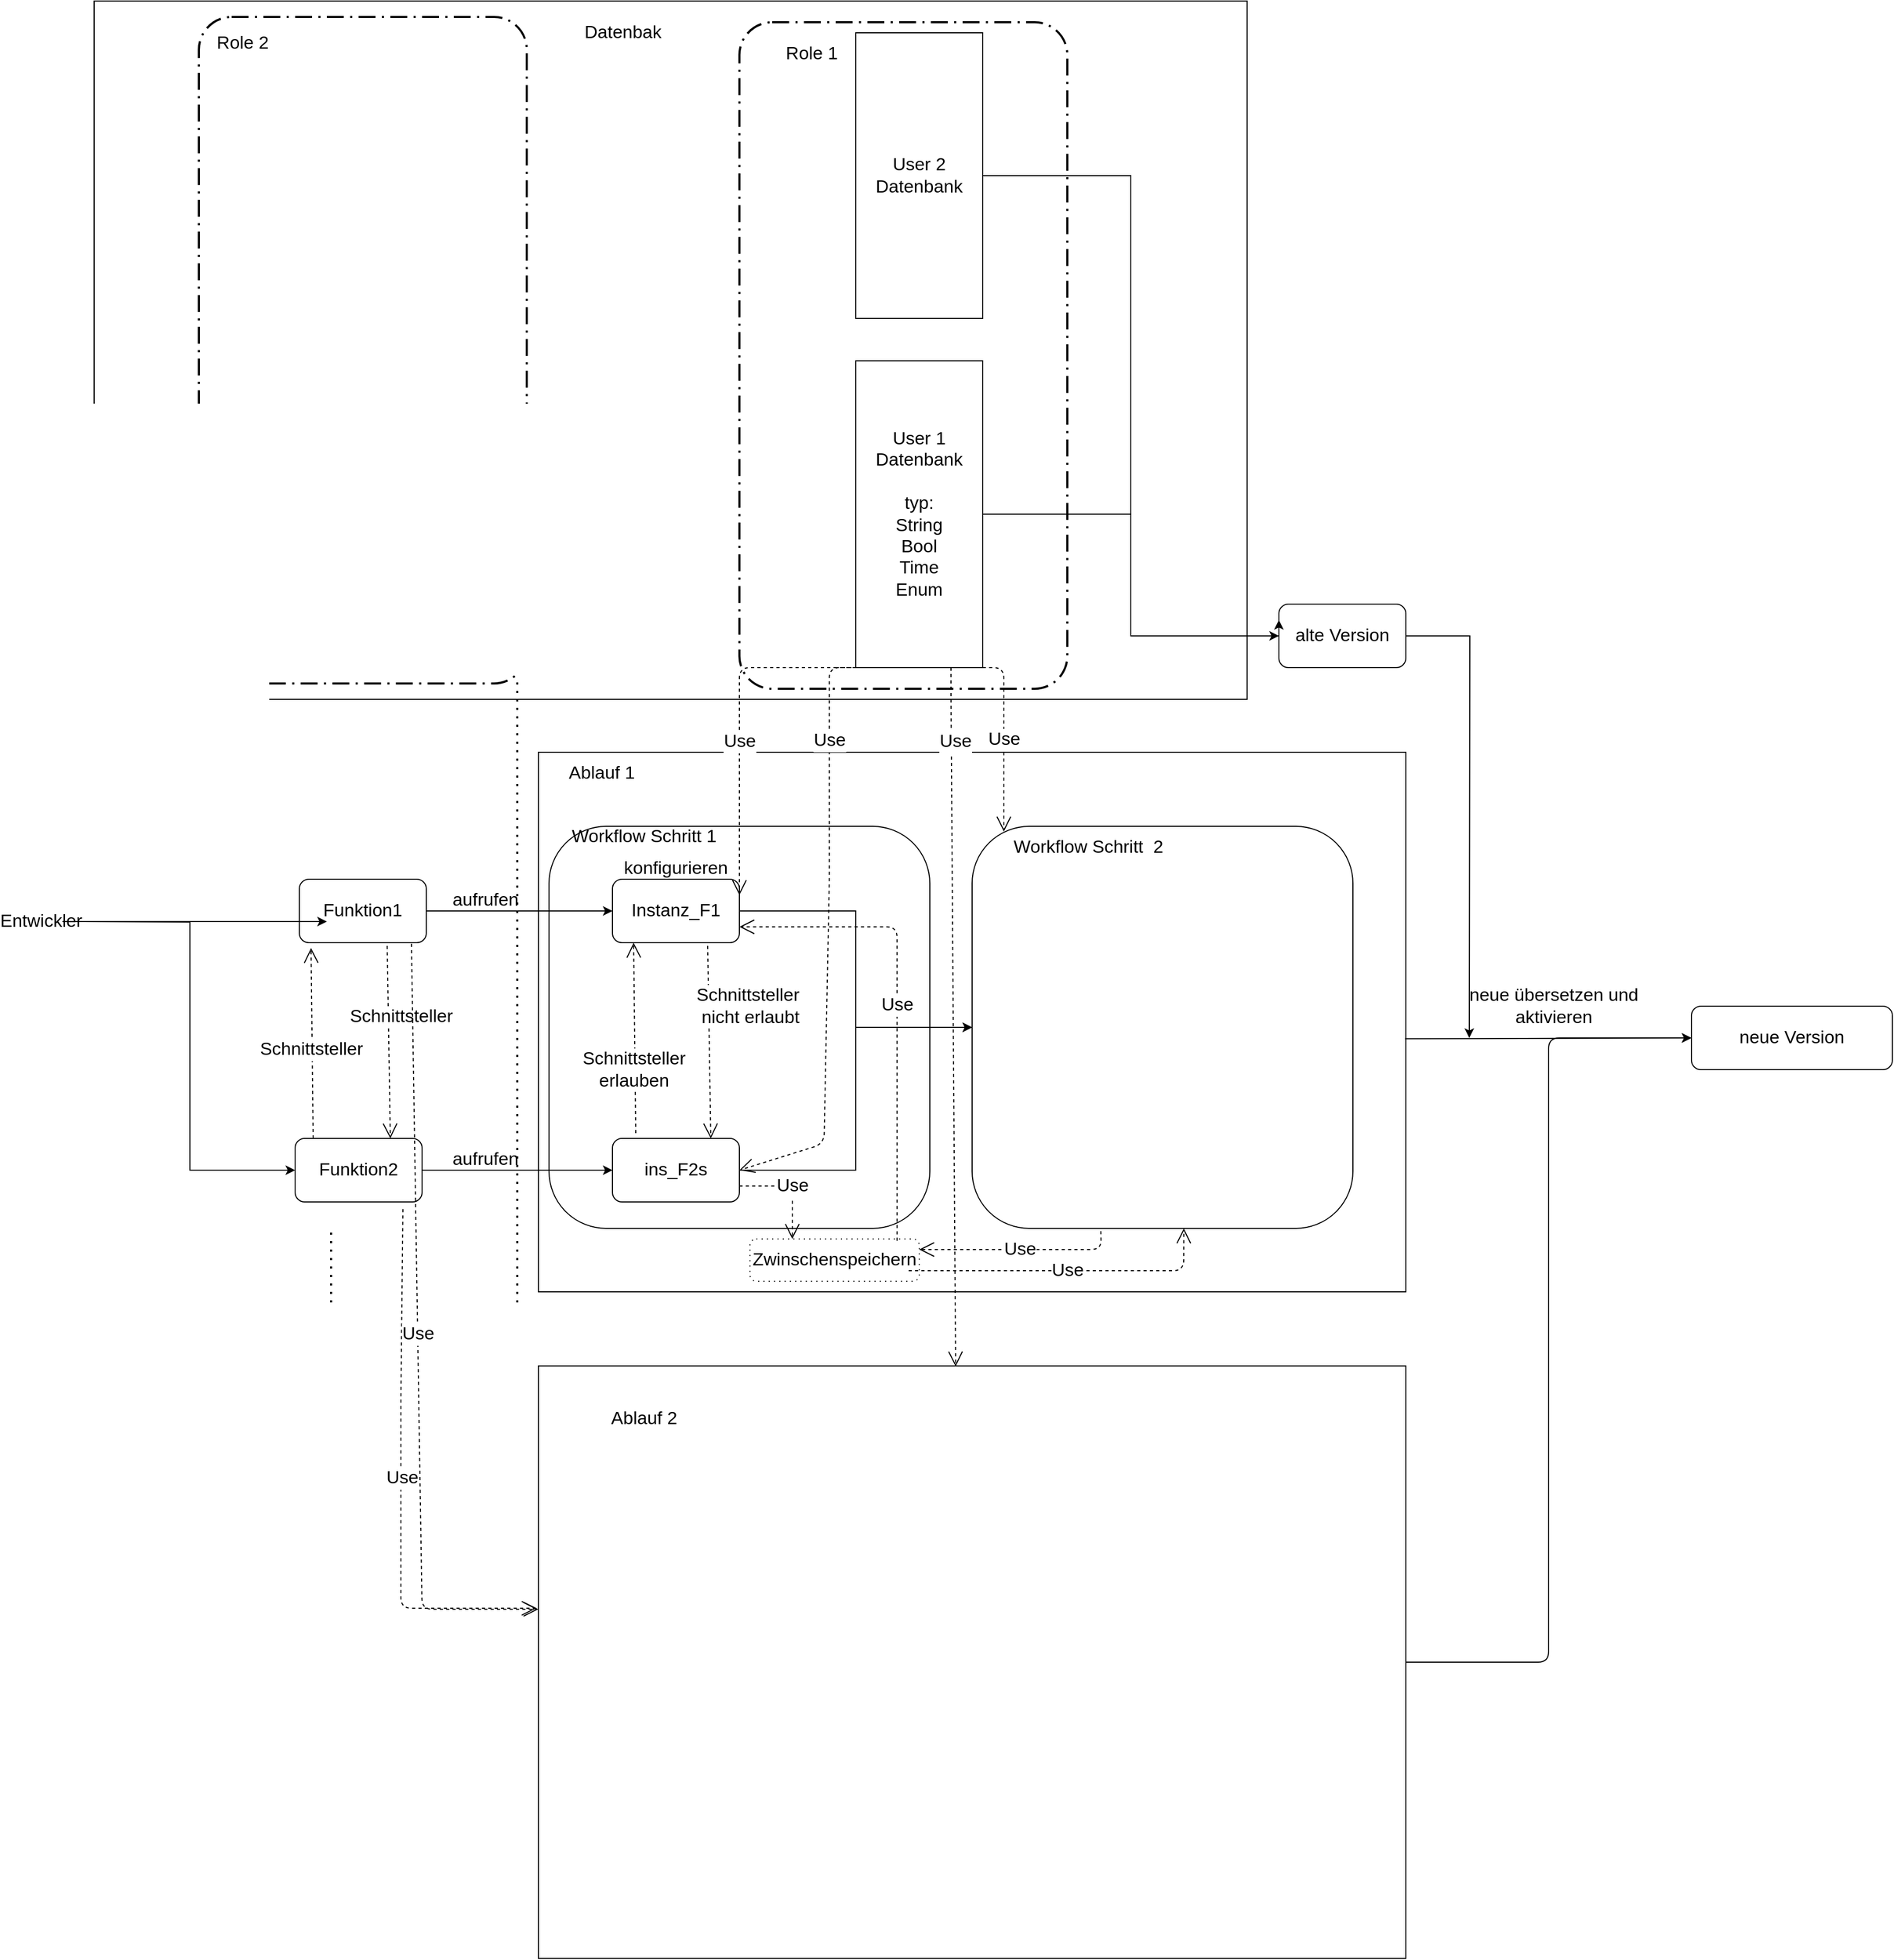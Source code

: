 <mxfile version="13.9.3" type="github">
  <diagram id="UfCDmlji5BRWwAAZilHE" name="Page-1">
    <mxGraphModel dx="1961" dy="2303" grid="1" gridSize="10" guides="1" tooltips="1" connect="1" arrows="1" fold="1" page="1" pageScale="1" pageWidth="827" pageHeight="1169" math="0" shadow="0">
      <root>
        <mxCell id="0" />
        <mxCell id="1" parent="0" />
        <mxCell id="Y6qhXy6sjdtOq2Szb0JI-55" value="" style="rounded=0;whiteSpace=wrap;html=1;fontSize=17;" vertex="1" parent="1">
          <mxGeometry x="190" y="-520" width="1090" height="660" as="geometry" />
        </mxCell>
        <mxCell id="Y6qhXy6sjdtOq2Szb0JI-25" value="" style="rounded=0;whiteSpace=wrap;html=1;fontSize=17;" vertex="1" parent="1">
          <mxGeometry x="610" y="190" width="820" height="510" as="geometry" />
        </mxCell>
        <mxCell id="Y6qhXy6sjdtOq2Szb0JI-34" value="" style="rounded=1;whiteSpace=wrap;html=1;fontSize=17;" vertex="1" parent="1">
          <mxGeometry x="620" y="260" width="360" height="380" as="geometry" />
        </mxCell>
        <mxCell id="Y6qhXy6sjdtOq2Szb0JI-8" style="edgeStyle=orthogonalEdgeStyle;rounded=0;orthogonalLoop=1;jettySize=auto;html=1;entryX=0;entryY=0.5;entryDx=0;entryDy=0;fontSize=17;" edge="1" parent="1" source="Y6qhXy6sjdtOq2Szb0JI-1" target="Y6qhXy6sjdtOq2Szb0JI-7">
          <mxGeometry relative="1" as="geometry" />
        </mxCell>
        <mxCell id="Y6qhXy6sjdtOq2Szb0JI-1" value="Funktion1" style="rounded=1;whiteSpace=wrap;html=1;fontSize=17;" vertex="1" parent="1">
          <mxGeometry x="384" y="310" width="120" height="60" as="geometry" />
        </mxCell>
        <mxCell id="Y6qhXy6sjdtOq2Szb0JI-11" style="edgeStyle=orthogonalEdgeStyle;rounded=0;orthogonalLoop=1;jettySize=auto;html=1;entryX=0;entryY=0.5;entryDx=0;entryDy=0;fontSize=17;" edge="1" parent="1" source="Y6qhXy6sjdtOq2Szb0JI-2" target="Y6qhXy6sjdtOq2Szb0JI-10">
          <mxGeometry relative="1" as="geometry" />
        </mxCell>
        <mxCell id="Y6qhXy6sjdtOq2Szb0JI-2" value="Funktion2" style="rounded=1;whiteSpace=wrap;html=1;fontSize=17;" vertex="1" parent="1">
          <mxGeometry x="380" y="555" width="120" height="60" as="geometry" />
        </mxCell>
        <mxCell id="Y6qhXy6sjdtOq2Szb0JI-4" style="edgeStyle=orthogonalEdgeStyle;rounded=0;orthogonalLoop=1;jettySize=auto;html=1;exitX=1;exitY=0.5;exitDx=0;exitDy=0;fontSize=17;" edge="1" parent="1" source="Y6qhXy6sjdtOq2Szb0JI-3">
          <mxGeometry relative="1" as="geometry">
            <mxPoint x="410" y="350" as="targetPoint" />
            <mxPoint x="280" y="410" as="sourcePoint" />
          </mxGeometry>
        </mxCell>
        <mxCell id="Y6qhXy6sjdtOq2Szb0JI-5" style="edgeStyle=orthogonalEdgeStyle;rounded=0;orthogonalLoop=1;jettySize=auto;html=1;entryX=0;entryY=0.5;entryDx=0;entryDy=0;fontSize=17;" edge="1" parent="1" target="Y6qhXy6sjdtOq2Szb0JI-2">
          <mxGeometry relative="1" as="geometry">
            <mxPoint x="180" y="350" as="sourcePoint" />
          </mxGeometry>
        </mxCell>
        <mxCell id="Y6qhXy6sjdtOq2Szb0JI-3" value="Entwickler" style="text;html=1;strokeColor=none;fillColor=none;align=center;verticalAlign=middle;whiteSpace=wrap;rounded=0;fontSize=17;" vertex="1" parent="1">
          <mxGeometry x="120" y="340" width="40" height="20" as="geometry" />
        </mxCell>
        <mxCell id="Y6qhXy6sjdtOq2Szb0JI-29" style="edgeStyle=orthogonalEdgeStyle;rounded=0;orthogonalLoop=1;jettySize=auto;html=1;exitX=1;exitY=0.5;exitDx=0;exitDy=0;entryX=0;entryY=0.5;entryDx=0;entryDy=0;fontSize=17;" edge="1" parent="1" source="Y6qhXy6sjdtOq2Szb0JI-7" target="Y6qhXy6sjdtOq2Szb0JI-28">
          <mxGeometry relative="1" as="geometry" />
        </mxCell>
        <mxCell id="Y6qhXy6sjdtOq2Szb0JI-7" value="Instanz_F1" style="rounded=1;whiteSpace=wrap;html=1;fontSize=17;" vertex="1" parent="1">
          <mxGeometry x="680" y="310" width="120" height="60" as="geometry" />
        </mxCell>
        <mxCell id="Y6qhXy6sjdtOq2Szb0JI-9" value="aufrufen" style="text;html=1;strokeColor=none;fillColor=none;align=center;verticalAlign=middle;whiteSpace=wrap;rounded=0;fontSize=17;" vertex="1" parent="1">
          <mxGeometry x="540" y="320" width="40" height="20" as="geometry" />
        </mxCell>
        <mxCell id="Y6qhXy6sjdtOq2Szb0JI-30" style="edgeStyle=orthogonalEdgeStyle;rounded=0;orthogonalLoop=1;jettySize=auto;html=1;exitX=1;exitY=0.5;exitDx=0;exitDy=0;entryX=0;entryY=0.5;entryDx=0;entryDy=0;fontSize=17;" edge="1" parent="1" source="Y6qhXy6sjdtOq2Szb0JI-10" target="Y6qhXy6sjdtOq2Szb0JI-28">
          <mxGeometry relative="1" as="geometry" />
        </mxCell>
        <mxCell id="Y6qhXy6sjdtOq2Szb0JI-10" value="ins_F2s" style="rounded=1;whiteSpace=wrap;html=1;fontSize=17;" vertex="1" parent="1">
          <mxGeometry x="680" y="555" width="120" height="60" as="geometry" />
        </mxCell>
        <mxCell id="Y6qhXy6sjdtOq2Szb0JI-12" value="aufrufen" style="text;html=1;strokeColor=none;fillColor=none;align=center;verticalAlign=middle;whiteSpace=wrap;rounded=0;fontSize=17;" vertex="1" parent="1">
          <mxGeometry x="540" y="565" width="40" height="20" as="geometry" />
        </mxCell>
        <mxCell id="Y6qhXy6sjdtOq2Szb0JI-17" value="" style="endArrow=none;dashed=1;html=1;dashPattern=1 3;strokeWidth=2;fontSize=17;" edge="1" parent="1">
          <mxGeometry width="50" height="50" relative="1" as="geometry">
            <mxPoint x="590" y="710" as="sourcePoint" />
            <mxPoint x="590" y="120" as="targetPoint" />
          </mxGeometry>
        </mxCell>
        <mxCell id="Y6qhXy6sjdtOq2Szb0JI-18" value="Schnittsteller" style="endArrow=open;endSize=12;dashed=1;html=1;entryX=0.092;entryY=1.083;entryDx=0;entryDy=0;entryPerimeter=0;exitX=0.142;exitY=0;exitDx=0;exitDy=0;exitPerimeter=0;fontSize=17;" edge="1" parent="1" source="Y6qhXy6sjdtOq2Szb0JI-2" target="Y6qhXy6sjdtOq2Szb0JI-1">
          <mxGeometry x="-0.056" y="1" width="160" relative="1" as="geometry">
            <mxPoint x="390" y="440" as="sourcePoint" />
            <mxPoint x="550" y="440" as="targetPoint" />
            <mxPoint y="1" as="offset" />
          </mxGeometry>
        </mxCell>
        <mxCell id="Y6qhXy6sjdtOq2Szb0JI-19" value="Schnittsteller" style="endArrow=open;endSize=12;dashed=1;html=1;entryX=0.75;entryY=0;entryDx=0;entryDy=0;exitX=0.692;exitY=1.05;exitDx=0;exitDy=0;exitPerimeter=0;fontSize=17;" edge="1" parent="1" source="Y6qhXy6sjdtOq2Szb0JI-1" target="Y6qhXy6sjdtOq2Szb0JI-2">
          <mxGeometry x="-0.262" y="12" width="160" relative="1" as="geometry">
            <mxPoint x="407.04" y="565" as="sourcePoint" />
            <mxPoint x="405.04" y="384.98" as="targetPoint" />
            <mxPoint as="offset" />
          </mxGeometry>
        </mxCell>
        <mxCell id="Y6qhXy6sjdtOq2Szb0JI-20" value="Schnittsteller&lt;br style=&quot;font-size: 17px;&quot;&gt;erlauben" style="endArrow=open;endSize=12;dashed=1;html=1;entryX=0.092;entryY=1.083;entryDx=0;entryDy=0;entryPerimeter=0;exitX=0.142;exitY=0;exitDx=0;exitDy=0;exitPerimeter=0;fontSize=17;" edge="1" parent="1">
          <mxGeometry x="-0.333" y="1" width="160" relative="1" as="geometry">
            <mxPoint x="702" y="550.02" as="sourcePoint" />
            <mxPoint x="700" y="370" as="targetPoint" />
            <mxPoint as="offset" />
          </mxGeometry>
        </mxCell>
        <mxCell id="Y6qhXy6sjdtOq2Szb0JI-21" value="Schnittsteller&amp;nbsp;&lt;br style=&quot;font-size: 17px;&quot;&gt;nicht erlaubt" style="endArrow=open;endSize=12;dashed=1;html=1;entryX=0.75;entryY=0;entryDx=0;entryDy=0;exitX=0.692;exitY=1.05;exitDx=0;exitDy=0;exitPerimeter=0;fontSize=17;" edge="1" parent="1">
          <mxGeometry x="-0.367" y="39" width="160" relative="1" as="geometry">
            <mxPoint x="770" y="373" as="sourcePoint" />
            <mxPoint x="772.96" y="555" as="targetPoint" />
            <mxPoint as="offset" />
          </mxGeometry>
        </mxCell>
        <mxCell id="Y6qhXy6sjdtOq2Szb0JI-23" value="Ablauf 1" style="text;html=1;strokeColor=none;fillColor=none;align=center;verticalAlign=middle;whiteSpace=wrap;rounded=0;fontSize=17;" vertex="1" parent="1">
          <mxGeometry x="630" y="200" width="80" height="20" as="geometry" />
        </mxCell>
        <mxCell id="Y6qhXy6sjdtOq2Szb0JI-26" value="" style="rounded=0;whiteSpace=wrap;html=1;fontSize=17;" vertex="1" parent="1">
          <mxGeometry x="610" y="770" width="820" height="560" as="geometry" />
        </mxCell>
        <mxCell id="Y6qhXy6sjdtOq2Szb0JI-27" value="Ablauf 2" style="text;html=1;strokeColor=none;fillColor=none;align=center;verticalAlign=middle;whiteSpace=wrap;rounded=0;fontSize=17;" vertex="1" parent="1">
          <mxGeometry x="650" y="810" width="120" height="20" as="geometry" />
        </mxCell>
        <mxCell id="Y6qhXy6sjdtOq2Szb0JI-28" value="" style="rounded=1;whiteSpace=wrap;html=1;fontSize=17;" vertex="1" parent="1">
          <mxGeometry x="1020" y="260" width="360" height="380" as="geometry" />
        </mxCell>
        <mxCell id="Y6qhXy6sjdtOq2Szb0JI-31" value="" style="endArrow=none;dashed=1;html=1;dashPattern=1 3;strokeWidth=2;fontSize=17;" edge="1" parent="1">
          <mxGeometry width="50" height="50" relative="1" as="geometry">
            <mxPoint x="414" y="710" as="sourcePoint" />
            <mxPoint x="414" y="640" as="targetPoint" />
          </mxGeometry>
        </mxCell>
        <mxCell id="Y6qhXy6sjdtOq2Szb0JI-32" value="konfigurieren" style="text;html=1;strokeColor=none;fillColor=none;align=center;verticalAlign=middle;whiteSpace=wrap;rounded=0;fontSize=17;" vertex="1" parent="1">
          <mxGeometry x="720" y="290" width="40" height="20" as="geometry" />
        </mxCell>
        <mxCell id="Y6qhXy6sjdtOq2Szb0JI-35" value="Workflow Schritt 1" style="text;html=1;strokeColor=none;fillColor=none;align=center;verticalAlign=middle;whiteSpace=wrap;rounded=0;fontSize=17;" vertex="1" parent="1">
          <mxGeometry x="635" y="260" width="150" height="20" as="geometry" />
        </mxCell>
        <mxCell id="Y6qhXy6sjdtOq2Szb0JI-37" value="" style="endArrow=classic;html=1;exitX=0.999;exitY=0.531;exitDx=0;exitDy=0;exitPerimeter=0;fontSize=17;entryX=0;entryY=0.5;entryDx=0;entryDy=0;" edge="1" parent="1" source="Y6qhXy6sjdtOq2Szb0JI-25" target="Y6qhXy6sjdtOq2Szb0JI-43">
          <mxGeometry width="50" height="50" relative="1" as="geometry">
            <mxPoint x="1540" y="510" as="sourcePoint" />
            <mxPoint x="1590" y="460" as="targetPoint" />
          </mxGeometry>
        </mxCell>
        <mxCell id="Y6qhXy6sjdtOq2Szb0JI-38" value="neue übersetzen und aktivieren" style="text;html=1;strokeColor=none;fillColor=none;align=center;verticalAlign=middle;whiteSpace=wrap;rounded=0;fontSize=17;" vertex="1" parent="1">
          <mxGeometry x="1460" y="420" width="220" height="20" as="geometry" />
        </mxCell>
        <mxCell id="Y6qhXy6sjdtOq2Szb0JI-39" value="" style="edgeStyle=elbowEdgeStyle;elbow=horizontal;endArrow=classic;html=1;fontSize=17;" edge="1" parent="1" source="Y6qhXy6sjdtOq2Szb0JI-26" target="Y6qhXy6sjdtOq2Szb0JI-43">
          <mxGeometry width="50" height="50" relative="1" as="geometry">
            <mxPoint x="1450" y="1080" as="sourcePoint" />
            <mxPoint x="1590" y="460" as="targetPoint" />
          </mxGeometry>
        </mxCell>
        <mxCell id="Y6qhXy6sjdtOq2Szb0JI-40" value="Workflow Schritt&amp;nbsp; 2" style="text;html=1;strokeColor=none;fillColor=none;align=center;verticalAlign=middle;whiteSpace=wrap;rounded=0;fontSize=17;" vertex="1" parent="1">
          <mxGeometry x="1050" y="270" width="160" height="20" as="geometry" />
        </mxCell>
        <mxCell id="Y6qhXy6sjdtOq2Szb0JI-41" value="Use" style="endArrow=open;endSize=12;dashed=1;html=1;entryX=-0.002;entryY=0.409;entryDx=0;entryDy=0;entryPerimeter=0;fontSize=17;exitX=0.849;exitY=1.112;exitDx=0;exitDy=0;exitPerimeter=0;" edge="1" parent="1" source="Y6qhXy6sjdtOq2Szb0JI-2" target="Y6qhXy6sjdtOq2Szb0JI-26">
          <mxGeometry x="0.003" y="1" width="160" relative="1" as="geometry">
            <mxPoint x="500" y="640" as="sourcePoint" />
            <mxPoint x="540" y="830" as="targetPoint" />
            <Array as="points">
              <mxPoint x="480" y="800" />
              <mxPoint x="480" y="999" />
              <mxPoint x="510" y="999" />
            </Array>
            <mxPoint y="1" as="offset" />
          </mxGeometry>
        </mxCell>
        <mxCell id="Y6qhXy6sjdtOq2Szb0JI-42" value="Use" style="endArrow=open;endSize=12;dashed=1;html=1;exitX=0.883;exitY=1.017;exitDx=0;exitDy=0;exitPerimeter=0;fontSize=17;" edge="1" parent="1" source="Y6qhXy6sjdtOq2Szb0JI-1">
          <mxGeometry width="160" relative="1" as="geometry">
            <mxPoint x="410" y="840" as="sourcePoint" />
            <mxPoint x="610" y="1000" as="targetPoint" />
            <Array as="points">
              <mxPoint x="500" y="1000" />
            </Array>
          </mxGeometry>
        </mxCell>
        <mxCell id="Y6qhXy6sjdtOq2Szb0JI-43" value="neue Version" style="rounded=1;whiteSpace=wrap;html=1;fontSize=17;" vertex="1" parent="1">
          <mxGeometry x="1700" y="430" width="190" height="60" as="geometry" />
        </mxCell>
        <mxCell id="Y6qhXy6sjdtOq2Szb0JI-45" style="edgeStyle=orthogonalEdgeStyle;rounded=0;orthogonalLoop=1;jettySize=auto;html=1;fontSize=17;" edge="1" parent="1" source="Y6qhXy6sjdtOq2Szb0JI-44">
          <mxGeometry relative="1" as="geometry">
            <mxPoint x="1490" y="460" as="targetPoint" />
          </mxGeometry>
        </mxCell>
        <mxCell id="Y6qhXy6sjdtOq2Szb0JI-44" value="alte Version" style="rounded=1;whiteSpace=wrap;html=1;fontSize=17;" vertex="1" parent="1">
          <mxGeometry x="1310" y="50" width="120" height="60" as="geometry" />
        </mxCell>
        <mxCell id="Y6qhXy6sjdtOq2Szb0JI-47" style="edgeStyle=orthogonalEdgeStyle;rounded=0;orthogonalLoop=1;jettySize=auto;html=1;entryX=0;entryY=0.5;entryDx=0;entryDy=0;fontSize=17;" edge="1" parent="1" source="Y6qhXy6sjdtOq2Szb0JI-46" target="Y6qhXy6sjdtOq2Szb0JI-44">
          <mxGeometry relative="1" as="geometry" />
        </mxCell>
        <mxCell id="Y6qhXy6sjdtOq2Szb0JI-46" value="User 1&lt;br&gt;Datenbank&lt;br&gt;&lt;br&gt;typ:&lt;br&gt;String&lt;br&gt;Bool&lt;br&gt;Time&lt;br&gt;Enum" style="rounded=0;whiteSpace=wrap;html=1;fontSize=17;" vertex="1" parent="1">
          <mxGeometry x="910" y="-180" width="120" height="290" as="geometry" />
        </mxCell>
        <mxCell id="Y6qhXy6sjdtOq2Szb0JI-48" value="Use" style="endArrow=open;endSize=12;dashed=1;html=1;fontSize=17;entryX=1;entryY=0.25;entryDx=0;entryDy=0;exitX=0.5;exitY=1;exitDx=0;exitDy=0;" edge="1" parent="1" source="Y6qhXy6sjdtOq2Szb0JI-46" target="Y6qhXy6sjdtOq2Szb0JI-7">
          <mxGeometry x="-0.117" y="70" width="160" relative="1" as="geometry">
            <mxPoint x="990" y="130" as="sourcePoint" />
            <mxPoint x="1150" y="130" as="targetPoint" />
            <Array as="points">
              <mxPoint x="800" y="110" />
            </Array>
            <mxPoint x="-70" y="70" as="offset" />
          </mxGeometry>
        </mxCell>
        <mxCell id="Y6qhXy6sjdtOq2Szb0JI-49" value="Use" style="endArrow=open;endSize=12;dashed=1;html=1;fontSize=17;entryX=1;entryY=0.5;entryDx=0;entryDy=0;" edge="1" parent="1" target="Y6qhXy6sjdtOq2Szb0JI-10">
          <mxGeometry x="-0.524" width="160" relative="1" as="geometry">
            <mxPoint x="960" y="110" as="sourcePoint" />
            <mxPoint x="885" y="525" as="targetPoint" />
            <Array as="points">
              <mxPoint x="885" y="110" />
              <mxPoint x="885" y="310" />
              <mxPoint x="880" y="560" />
            </Array>
            <mxPoint y="-1" as="offset" />
          </mxGeometry>
        </mxCell>
        <mxCell id="Y6qhXy6sjdtOq2Szb0JI-50" value="Use" style="endArrow=open;endSize=12;dashed=1;html=1;fontSize=17;entryX=1;entryY=0.25;entryDx=0;entryDy=0;exitX=1;exitY=1;exitDx=0;exitDy=0;" edge="1" parent="1" source="Y6qhXy6sjdtOq2Szb0JI-46">
          <mxGeometry width="160" relative="1" as="geometry">
            <mxPoint x="1010" y="120" as="sourcePoint" />
            <mxPoint x="1050" y="265" as="targetPoint" />
            <Array as="points">
              <mxPoint x="1050" y="110" />
            </Array>
          </mxGeometry>
        </mxCell>
        <mxCell id="Y6qhXy6sjdtOq2Szb0JI-51" value="Use" style="endArrow=open;endSize=12;dashed=1;html=1;fontSize=17;entryX=0.481;entryY=0.001;entryDx=0;entryDy=0;exitX=0.75;exitY=1;exitDx=0;exitDy=0;entryPerimeter=0;" edge="1" parent="1" source="Y6qhXy6sjdtOq2Szb0JI-46" target="Y6qhXy6sjdtOq2Szb0JI-26">
          <mxGeometry x="-0.788" y="4" width="160" relative="1" as="geometry">
            <mxPoint x="980" y="135" as="sourcePoint" />
            <mxPoint x="1000" y="290" as="targetPoint" />
            <Array as="points">
              <mxPoint x="1000" y="135" />
            </Array>
            <mxPoint as="offset" />
          </mxGeometry>
        </mxCell>
        <mxCell id="Y6qhXy6sjdtOq2Szb0JI-52" value="Zwinschenspeichern" style="shape=ext;rounded=1;html=1;whiteSpace=wrap;dashed=1;dashPattern=1 4;fontSize=17;" vertex="1" parent="1">
          <mxGeometry x="810" y="650" width="160" height="40" as="geometry" />
        </mxCell>
        <mxCell id="Y6qhXy6sjdtOq2Szb0JI-53" value="Use" style="endArrow=open;endSize=12;dashed=1;html=1;fontSize=17;entryX=1;entryY=0.75;entryDx=0;entryDy=0;exitX=0.869;exitY=0.043;exitDx=0;exitDy=0;exitPerimeter=0;" edge="1" parent="1" source="Y6qhXy6sjdtOq2Szb0JI-52" target="Y6qhXy6sjdtOq2Szb0JI-7">
          <mxGeometry width="160" relative="1" as="geometry">
            <mxPoint x="970" y="669.29" as="sourcePoint" />
            <mxPoint x="1130" y="669.29" as="targetPoint" />
            <Array as="points">
              <mxPoint x="949" y="355" />
            </Array>
            <mxPoint as="offset" />
          </mxGeometry>
        </mxCell>
        <mxCell id="Y6qhXy6sjdtOq2Szb0JI-54" value="Use" style="endArrow=open;endSize=12;dashed=1;html=1;fontSize=17;exitX=1;exitY=0.75;exitDx=0;exitDy=0;entryX=0.25;entryY=0;entryDx=0;entryDy=0;" edge="1" parent="1" source="Y6qhXy6sjdtOq2Szb0JI-10" target="Y6qhXy6sjdtOq2Szb0JI-52">
          <mxGeometry width="160" relative="1" as="geometry">
            <mxPoint x="830" y="600" as="sourcePoint" />
            <mxPoint x="990" y="600" as="targetPoint" />
            <Array as="points">
              <mxPoint x="850" y="600" />
            </Array>
          </mxGeometry>
        </mxCell>
        <mxCell id="Y6qhXy6sjdtOq2Szb0JI-58" style="edgeStyle=orthogonalEdgeStyle;rounded=0;orthogonalLoop=1;jettySize=auto;html=1;exitX=1;exitY=0.5;exitDx=0;exitDy=0;entryX=0;entryY=0.25;entryDx=0;entryDy=0;fontSize=17;" edge="1" parent="1" source="Y6qhXy6sjdtOq2Szb0JI-56" target="Y6qhXy6sjdtOq2Szb0JI-44">
          <mxGeometry relative="1" as="geometry">
            <Array as="points">
              <mxPoint x="1170" y="-355" />
              <mxPoint x="1170" y="80" />
              <mxPoint x="1310" y="80" />
            </Array>
          </mxGeometry>
        </mxCell>
        <mxCell id="Y6qhXy6sjdtOq2Szb0JI-56" value="User 2&lt;br&gt;Datenbank" style="rounded=0;whiteSpace=wrap;html=1;fontSize=17;" vertex="1" parent="1">
          <mxGeometry x="910" y="-490" width="120" height="270" as="geometry" />
        </mxCell>
        <mxCell id="Y6qhXy6sjdtOq2Szb0JI-57" value="Datenbak" style="text;html=1;strokeColor=none;fillColor=none;align=center;verticalAlign=middle;whiteSpace=wrap;rounded=0;fontSize=17;" vertex="1" parent="1">
          <mxGeometry x="670" y="-500" width="40" height="20" as="geometry" />
        </mxCell>
        <mxCell id="Y6qhXy6sjdtOq2Szb0JI-59" value="Use" style="endArrow=open;endSize=12;dashed=1;html=1;fontSize=17;entryX=0.556;entryY=1;entryDx=0;entryDy=0;entryPerimeter=0;" edge="1" parent="1" target="Y6qhXy6sjdtOq2Szb0JI-28">
          <mxGeometry width="160" relative="1" as="geometry">
            <mxPoint x="960" y="680" as="sourcePoint" />
            <mxPoint x="1120" y="680" as="targetPoint" />
            <Array as="points">
              <mxPoint x="1220" y="680" />
            </Array>
          </mxGeometry>
        </mxCell>
        <mxCell id="Y6qhXy6sjdtOq2Szb0JI-60" value="Use" style="endArrow=open;endSize=12;dashed=1;html=1;fontSize=17;entryX=1;entryY=0.25;entryDx=0;entryDy=0;exitX=0.338;exitY=1.007;exitDx=0;exitDy=0;exitPerimeter=0;" edge="1" parent="1" source="Y6qhXy6sjdtOq2Szb0JI-28" target="Y6qhXy6sjdtOq2Szb0JI-52">
          <mxGeometry width="160" relative="1" as="geometry">
            <mxPoint x="1130" y="590" as="sourcePoint" />
            <mxPoint x="1290" y="590" as="targetPoint" />
            <Array as="points">
              <mxPoint x="1142" y="660" />
            </Array>
          </mxGeometry>
        </mxCell>
        <mxCell id="Y6qhXy6sjdtOq2Szb0JI-61" value="" style="rounded=1;arcSize=10;dashed=1;strokeColor=#000000;fillColor=none;gradientColor=none;dashPattern=8 3 1 3;strokeWidth=2;fontSize=17;" vertex="1" parent="1">
          <mxGeometry x="800" y="-500" width="310" height="630" as="geometry" />
        </mxCell>
        <mxCell id="Y6qhXy6sjdtOq2Szb0JI-62" value="Role 1" style="text;html=1;strokeColor=none;fillColor=none;align=center;verticalAlign=middle;whiteSpace=wrap;rounded=0;fontSize=17;" vertex="1" parent="1">
          <mxGeometry x="827" y="-480" width="83" height="20" as="geometry" />
        </mxCell>
        <mxCell id="Y6qhXy6sjdtOq2Szb0JI-63" value="" style="rounded=1;arcSize=10;dashed=1;strokeColor=#000000;fillColor=none;gradientColor=none;dashPattern=8 3 1 3;strokeWidth=2;fontSize=17;" vertex="1" parent="1">
          <mxGeometry x="289" y="-505" width="310" height="630" as="geometry" />
        </mxCell>
        <mxCell id="Y6qhXy6sjdtOq2Szb0JI-64" value="Role 2" style="text;html=1;strokeColor=none;fillColor=none;align=center;verticalAlign=middle;whiteSpace=wrap;rounded=0;fontSize=17;" vertex="1" parent="1">
          <mxGeometry x="289" y="-490" width="83" height="20" as="geometry" />
        </mxCell>
      </root>
    </mxGraphModel>
  </diagram>
</mxfile>
